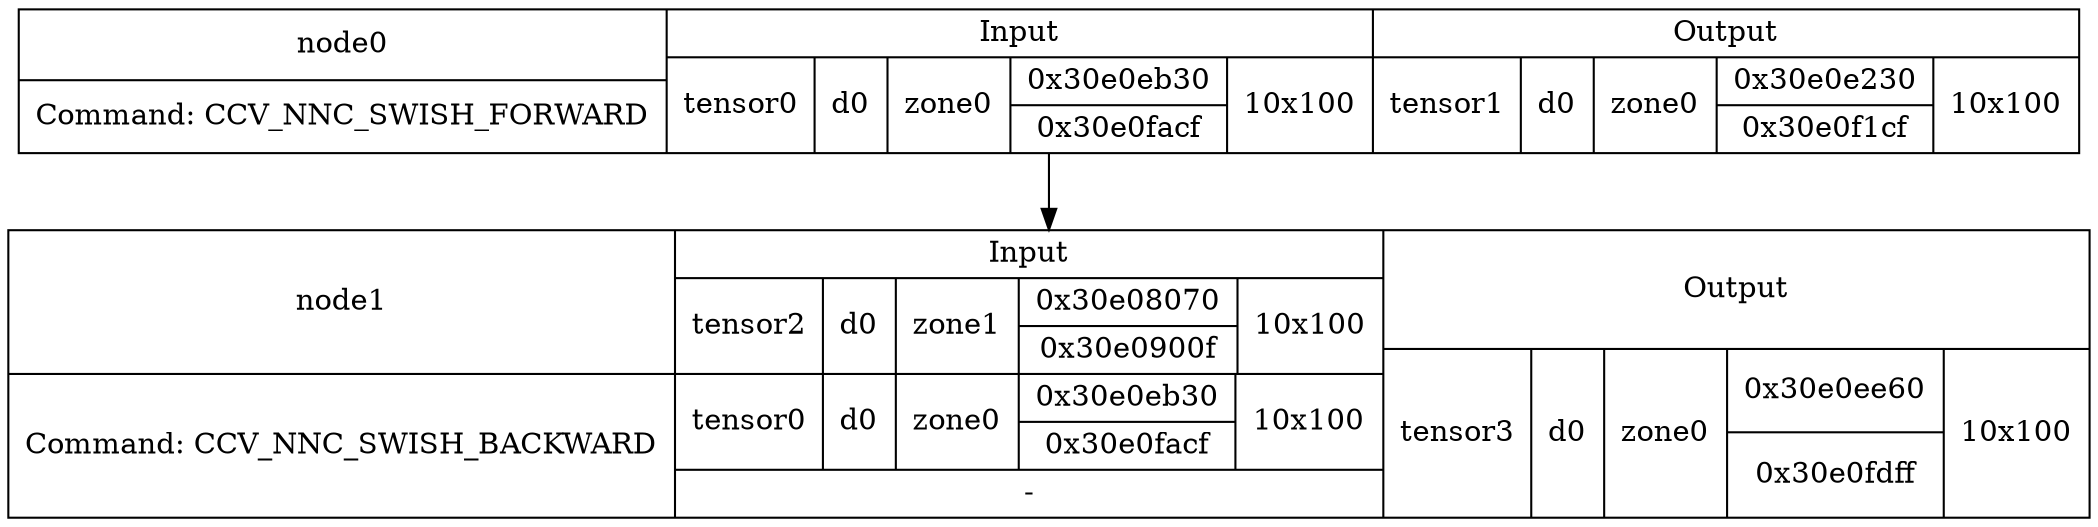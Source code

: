 digraph G {
compound=true;
node0 [shape=record,label="{node0|Command: CCV_NNC_SWISH_FORWARD}|{Input|{tensor0|d0|zone0|{0x30e0eb30|0x30e0facf}|10x100}}|{Output|{tensor1|d0|zone0|{0x30e0e230|0x30e0f1cf}|10x100}}"];
node1 [shape=record,label="{node1|Command: CCV_NNC_SWISH_BACKWARD}|{Input|{tensor2|d0|zone1|{0x30e08070|0x30e0900f}|10x100}|{tensor0|d0|zone0|{0x30e0eb30|0x30e0facf}|10x100}|-}|{Output|{tensor3|d0|zone0|{0x30e0ee60|0x30e0fdff}|10x100}}"];
node0 -> node1;
}
